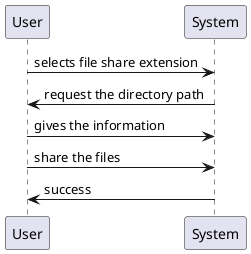 @startuml

participant "User" as User
participant "System" as System

User->System: selects file share extension
System -> User: request the directory path
User -> System: gives the information
User -> System: share the files
System->User: success



@enduml
